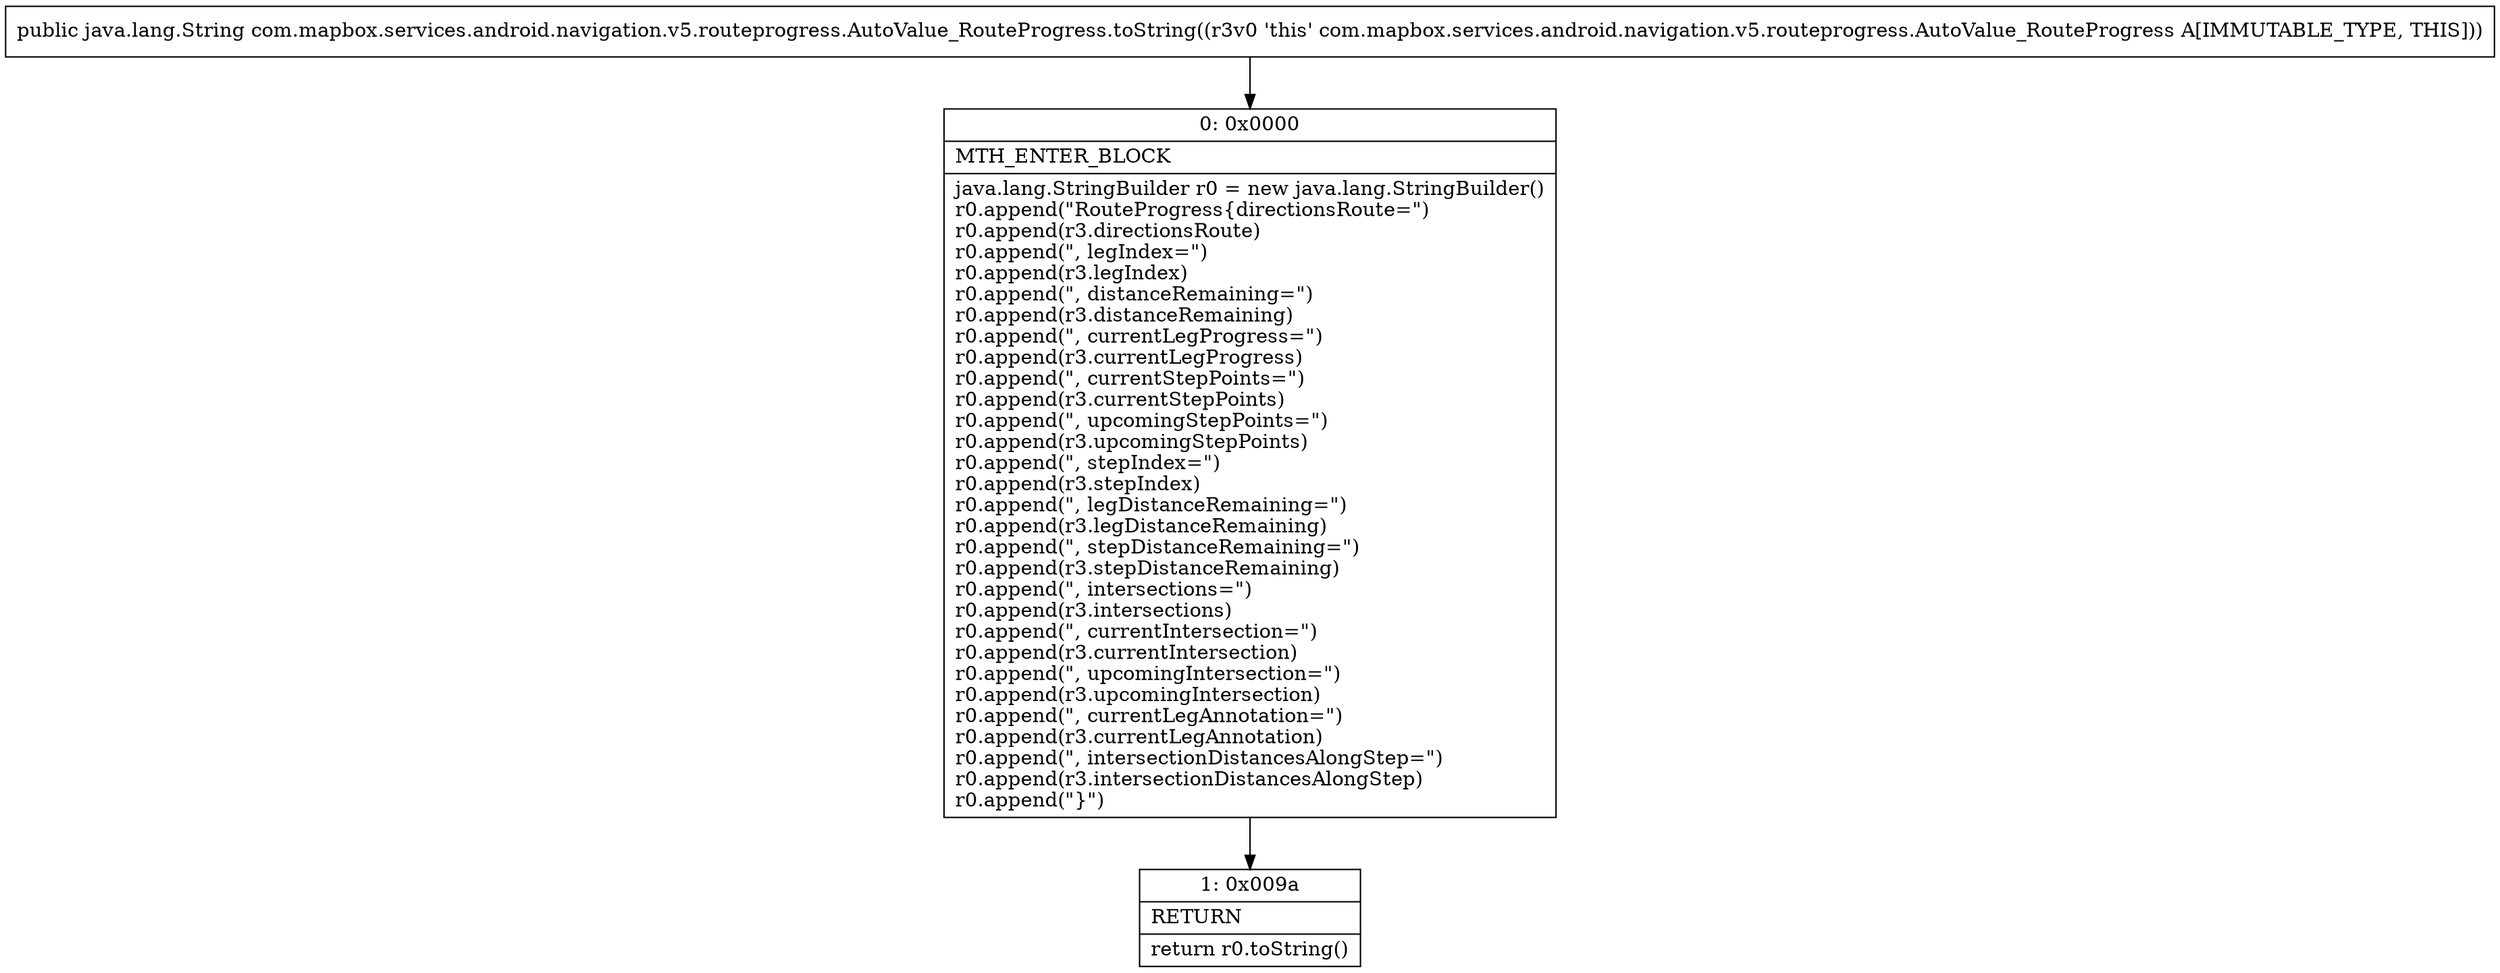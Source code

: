 digraph "CFG forcom.mapbox.services.android.navigation.v5.routeprogress.AutoValue_RouteProgress.toString()Ljava\/lang\/String;" {
Node_0 [shape=record,label="{0\:\ 0x0000|MTH_ENTER_BLOCK\l|java.lang.StringBuilder r0 = new java.lang.StringBuilder()\lr0.append(\"RouteProgress\{directionsRoute=\")\lr0.append(r3.directionsRoute)\lr0.append(\", legIndex=\")\lr0.append(r3.legIndex)\lr0.append(\", distanceRemaining=\")\lr0.append(r3.distanceRemaining)\lr0.append(\", currentLegProgress=\")\lr0.append(r3.currentLegProgress)\lr0.append(\", currentStepPoints=\")\lr0.append(r3.currentStepPoints)\lr0.append(\", upcomingStepPoints=\")\lr0.append(r3.upcomingStepPoints)\lr0.append(\", stepIndex=\")\lr0.append(r3.stepIndex)\lr0.append(\", legDistanceRemaining=\")\lr0.append(r3.legDistanceRemaining)\lr0.append(\", stepDistanceRemaining=\")\lr0.append(r3.stepDistanceRemaining)\lr0.append(\", intersections=\")\lr0.append(r3.intersections)\lr0.append(\", currentIntersection=\")\lr0.append(r3.currentIntersection)\lr0.append(\", upcomingIntersection=\")\lr0.append(r3.upcomingIntersection)\lr0.append(\", currentLegAnnotation=\")\lr0.append(r3.currentLegAnnotation)\lr0.append(\", intersectionDistancesAlongStep=\")\lr0.append(r3.intersectionDistancesAlongStep)\lr0.append(\"\}\")\l}"];
Node_1 [shape=record,label="{1\:\ 0x009a|RETURN\l|return r0.toString()\l}"];
MethodNode[shape=record,label="{public java.lang.String com.mapbox.services.android.navigation.v5.routeprogress.AutoValue_RouteProgress.toString((r3v0 'this' com.mapbox.services.android.navigation.v5.routeprogress.AutoValue_RouteProgress A[IMMUTABLE_TYPE, THIS])) }"];
MethodNode -> Node_0;
Node_0 -> Node_1;
}

